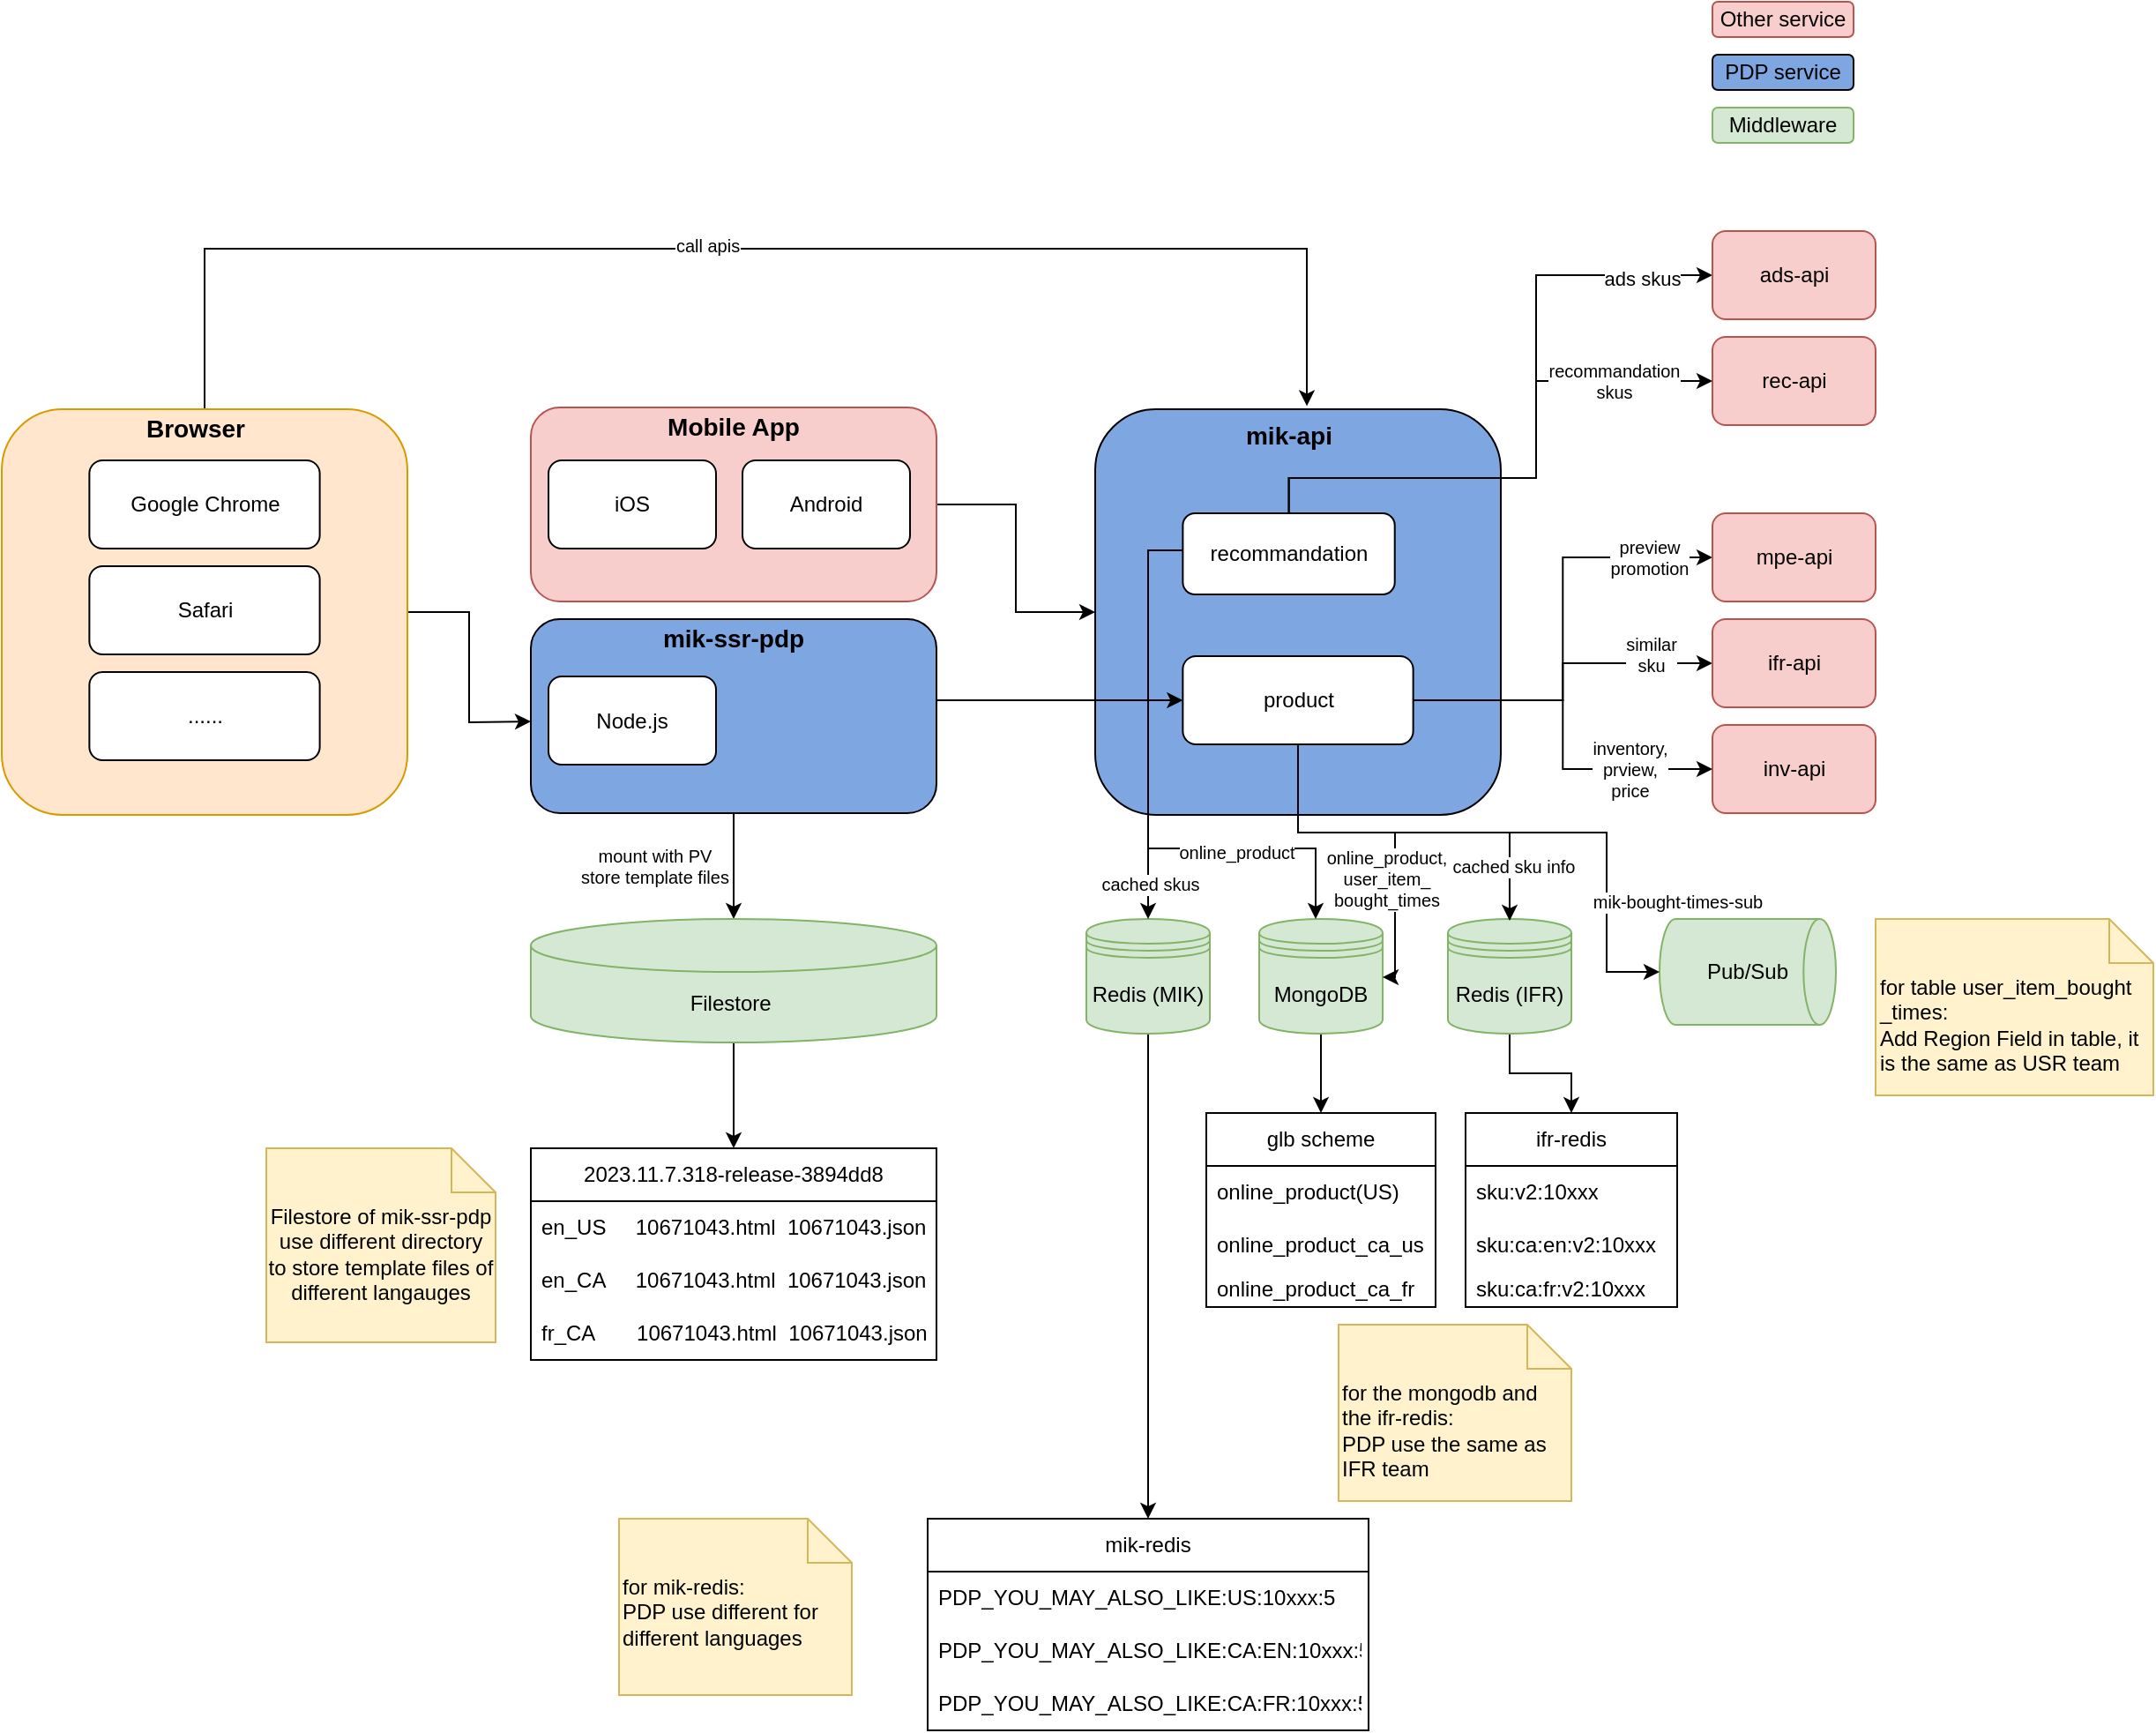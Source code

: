 <mxfile version="22.1.0" type="github">
  <diagram name="Page-1" id="QR13LYVDM_UBqeWPz9cc">
    <mxGraphModel dx="2125" dy="1916" grid="1" gridSize="10" guides="1" tooltips="1" connect="1" arrows="1" fold="1" page="1" pageScale="1" pageWidth="827" pageHeight="1169" math="0" shadow="0">
      <root>
        <mxCell id="0" />
        <mxCell id="1" parent="0" />
        <mxCell id="q5pfX6Huioxld37214II-1" value="&lt;h1 style=&quot;text-align: justify;&quot;&gt;&lt;br&gt;&lt;/h1&gt;" style="rounded=1;whiteSpace=wrap;html=1;shadow=0;glass=0;sketch=0;fillStyle=auto;fontSize=10;strokeWidth=1;fillColor=#7EA6E0;align=center;" vertex="1" parent="1">
          <mxGeometry x="510" y="11" width="230" height="230" as="geometry" />
        </mxCell>
        <mxCell id="q5pfX6Huioxld37214II-76" style="edgeStyle=orthogonalEdgeStyle;rounded=0;orthogonalLoop=1;jettySize=auto;html=1;entryX=0.5;entryY=0;entryDx=0;entryDy=0;" edge="1" parent="1" source="q5pfX6Huioxld37214II-2" target="q5pfX6Huioxld37214II-71">
          <mxGeometry relative="1" as="geometry" />
        </mxCell>
        <mxCell id="q5pfX6Huioxld37214II-2" value="&lt;font style=&quot;font-size: 12px;&quot;&gt;MongoDB&lt;/font&gt;" style="shape=datastore;whiteSpace=wrap;html=1;fillStyle=auto;fontSize=10;strokeWidth=1;fillColor=#d5e8d4;strokeColor=#82b366;" vertex="1" parent="1">
          <mxGeometry x="603" y="300" width="70" height="65" as="geometry" />
        </mxCell>
        <mxCell id="q5pfX6Huioxld37214II-3" value="&lt;b&gt;&lt;font style=&quot;font-size: 14px;&quot;&gt;mik-api&lt;/font&gt;&lt;/b&gt;" style="rounded=0;whiteSpace=wrap;html=1;shadow=0;glass=0;sketch=0;fillStyle=auto;fontSize=10;strokeWidth=1;fillColor=#7EA6E0;strokeColor=none;" vertex="1" parent="1">
          <mxGeometry x="580" y="12" width="80" height="28" as="geometry" />
        </mxCell>
        <mxCell id="q5pfX6Huioxld37214II-4" value="" style="edgeStyle=orthogonalEdgeStyle;rounded=0;orthogonalLoop=1;jettySize=auto;html=1;fontSize=12;" edge="1" parent="1" source="q5pfX6Huioxld37214II-7" target="q5pfX6Huioxld37214II-9">
          <mxGeometry relative="1" as="geometry" />
        </mxCell>
        <mxCell id="q5pfX6Huioxld37214II-5" value="mount with PV&lt;br style=&quot;font-size: 10px;&quot;&gt;store template files" style="edgeLabel;html=1;align=center;verticalAlign=middle;resizable=0;points=[];fontSize=10;" connectable="0" vertex="1" parent="q5pfX6Huioxld37214II-4">
          <mxGeometry x="-0.233" relative="1" as="geometry">
            <mxPoint x="-45" y="7" as="offset" />
          </mxGeometry>
        </mxCell>
        <mxCell id="q5pfX6Huioxld37214II-6" value="" style="edgeStyle=orthogonalEdgeStyle;rounded=0;orthogonalLoop=1;jettySize=auto;html=1;fontSize=10;entryX=0;entryY=0.5;entryDx=0;entryDy=0;" edge="1" parent="1" source="q5pfX6Huioxld37214II-7" target="q5pfX6Huioxld37214II-22">
          <mxGeometry relative="1" as="geometry">
            <Array as="points">
              <mxPoint x="530" y="176" />
              <mxPoint x="530" y="176" />
            </Array>
          </mxGeometry>
        </mxCell>
        <mxCell id="q5pfX6Huioxld37214II-7" value="&lt;h1 style=&quot;text-align: justify;&quot;&gt;&lt;br&gt;&lt;/h1&gt;" style="rounded=1;whiteSpace=wrap;html=1;shadow=0;glass=0;sketch=0;fillStyle=auto;fontSize=10;strokeWidth=1;fillColor=#7EA6E0;align=center;" vertex="1" parent="1">
          <mxGeometry x="190" y="130" width="230" height="110" as="geometry" />
        </mxCell>
        <mxCell id="q5pfX6Huioxld37214II-8" value="&lt;b style=&quot;&quot;&gt;&lt;font style=&quot;font-size: 14px;&quot;&gt;mik-ssr-pdp&lt;/font&gt;&lt;/b&gt;" style="rounded=0;whiteSpace=wrap;html=1;shadow=0;glass=0;sketch=0;fillStyle=auto;fontSize=10;strokeWidth=1;fillColor=#7EA6E0;strokeColor=none;" vertex="1" parent="1">
          <mxGeometry x="255" y="131" width="100" height="20" as="geometry" />
        </mxCell>
        <mxCell id="q5pfX6Huioxld37214II-68" value="" style="edgeStyle=orthogonalEdgeStyle;rounded=0;orthogonalLoop=1;jettySize=auto;html=1;entryX=0.5;entryY=0;entryDx=0;entryDy=0;" edge="1" parent="1" source="q5pfX6Huioxld37214II-9" target="q5pfX6Huioxld37214II-63">
          <mxGeometry relative="1" as="geometry" />
        </mxCell>
        <mxCell id="q5pfX6Huioxld37214II-9" value="Filestore&amp;nbsp;" style="shape=cylinder3;whiteSpace=wrap;html=1;boundedLbl=1;backgroundOutline=1;size=15;shadow=0;glass=0;sketch=0;fillStyle=auto;fontSize=12;strokeWidth=1;fillColor=#d5e8d4;strokeColor=#82b366;" vertex="1" parent="1">
          <mxGeometry x="190" y="300" width="230" height="70" as="geometry" />
        </mxCell>
        <mxCell id="q5pfX6Huioxld37214II-81" style="edgeStyle=orthogonalEdgeStyle;rounded=0;orthogonalLoop=1;jettySize=auto;html=1;entryX=0.5;entryY=0;entryDx=0;entryDy=0;" edge="1" parent="1" source="q5pfX6Huioxld37214II-10" target="q5pfX6Huioxld37214II-77">
          <mxGeometry relative="1" as="geometry" />
        </mxCell>
        <mxCell id="q5pfX6Huioxld37214II-10" value="&lt;font style=&quot;font-size: 12px;&quot;&gt;Redis (IFR)&lt;/font&gt;" style="shape=datastore;whiteSpace=wrap;html=1;fillStyle=auto;fontSize=10;strokeWidth=1;fillColor=#d5e8d4;strokeColor=#82b366;" vertex="1" parent="1">
          <mxGeometry x="710" y="300" width="70" height="65" as="geometry" />
        </mxCell>
        <mxCell id="q5pfX6Huioxld37214II-11" value="&lt;font style=&quot;font-size: 12px;&quot;&gt;Pub/Sub&lt;/font&gt;" style="strokeWidth=1;html=1;shape=mxgraph.flowchart.direct_data;whiteSpace=wrap;fillColor=#d5e8d4;strokeColor=#82b366;" vertex="1" parent="1">
          <mxGeometry x="830" y="300" width="100" height="60" as="geometry" />
        </mxCell>
        <mxCell id="q5pfX6Huioxld37214II-87" style="edgeStyle=orthogonalEdgeStyle;rounded=0;orthogonalLoop=1;jettySize=auto;html=1;entryX=0.5;entryY=0;entryDx=0;entryDy=0;" edge="1" parent="1" source="q5pfX6Huioxld37214II-12" target="q5pfX6Huioxld37214II-83">
          <mxGeometry relative="1" as="geometry" />
        </mxCell>
        <mxCell id="q5pfX6Huioxld37214II-12" value="&lt;font style=&quot;font-size: 12px;&quot;&gt;Redis (MIK)&lt;/font&gt;" style="shape=datastore;whiteSpace=wrap;html=1;fillStyle=auto;fontSize=10;strokeWidth=1;fillColor=#d5e8d4;strokeColor=#82b366;" vertex="1" parent="1">
          <mxGeometry x="505" y="300" width="70" height="65" as="geometry" />
        </mxCell>
        <mxCell id="q5pfX6Huioxld37214II-13" value="" style="edgeStyle=orthogonalEdgeStyle;rounded=0;orthogonalLoop=1;jettySize=auto;html=1;fontSize=10;" edge="1" parent="1" source="q5pfX6Huioxld37214II-22" target="q5pfX6Huioxld37214II-2">
          <mxGeometry relative="1" as="geometry">
            <Array as="points">
              <mxPoint x="625" y="251" />
              <mxPoint x="680" y="251" />
              <mxPoint x="680" y="333" />
            </Array>
          </mxGeometry>
        </mxCell>
        <mxCell id="q5pfX6Huioxld37214II-14" value="" style="edgeStyle=orthogonalEdgeStyle;rounded=0;orthogonalLoop=1;jettySize=auto;html=1;fontSize=10;" edge="1" parent="1">
          <mxGeometry relative="1" as="geometry">
            <mxPoint x="625" y="202" as="sourcePoint" />
            <mxPoint x="745" y="301" as="targetPoint" />
            <Array as="points">
              <mxPoint x="625" y="251" />
              <mxPoint x="745" y="251" />
            </Array>
          </mxGeometry>
        </mxCell>
        <mxCell id="q5pfX6Huioxld37214II-15" value="cached sku info" style="edgeLabel;html=1;align=center;verticalAlign=middle;resizable=0;points=[];fontSize=10;" connectable="0" vertex="1" parent="q5pfX6Huioxld37214II-14">
          <mxGeometry x="0.717" y="2" relative="1" as="geometry">
            <mxPoint as="offset" />
          </mxGeometry>
        </mxCell>
        <mxCell id="q5pfX6Huioxld37214II-16" style="edgeStyle=orthogonalEdgeStyle;orthogonalLoop=1;jettySize=auto;html=1;entryX=0;entryY=0.5;entryDx=0;entryDy=0;fontSize=10;rounded=0;" edge="1" parent="1" source="q5pfX6Huioxld37214II-22" target="q5pfX6Huioxld37214II-26">
          <mxGeometry relative="1" as="geometry" />
        </mxCell>
        <mxCell id="q5pfX6Huioxld37214II-17" value="preview&lt;br&gt;promotion" style="edgeLabel;html=1;align=center;verticalAlign=middle;resizable=0;points=[];fontSize=10;" connectable="0" vertex="1" parent="q5pfX6Huioxld37214II-16">
          <mxGeometry x="0.645" y="-8" relative="1" as="geometry">
            <mxPoint x="8" y="-8" as="offset" />
          </mxGeometry>
        </mxCell>
        <mxCell id="q5pfX6Huioxld37214II-18" style="edgeStyle=orthogonalEdgeStyle;orthogonalLoop=1;jettySize=auto;html=1;entryX=0;entryY=0.5;entryDx=0;entryDy=0;fontSize=10;rounded=0;" edge="1" parent="1" source="q5pfX6Huioxld37214II-22" target="q5pfX6Huioxld37214II-24">
          <mxGeometry relative="1" as="geometry" />
        </mxCell>
        <mxCell id="q5pfX6Huioxld37214II-19" value="similar&lt;br&gt;sku" style="edgeLabel;html=1;align=center;verticalAlign=middle;resizable=0;points=[];fontSize=10;" connectable="0" vertex="1" parent="q5pfX6Huioxld37214II-18">
          <mxGeometry x="0.554" y="-4" relative="1" as="geometry">
            <mxPoint x="7" y="-9" as="offset" />
          </mxGeometry>
        </mxCell>
        <mxCell id="q5pfX6Huioxld37214II-20" style="edgeStyle=orthogonalEdgeStyle;orthogonalLoop=1;jettySize=auto;html=1;fontSize=10;rounded=0;shadow=0;entryX=0;entryY=0.5;entryDx=0;entryDy=0;entryPerimeter=0;" edge="1" parent="1" target="q5pfX6Huioxld37214II-11">
          <mxGeometry relative="1" as="geometry">
            <mxPoint x="625" y="202" as="sourcePoint" />
            <mxPoint x="866" y="301" as="targetPoint" />
            <Array as="points">
              <mxPoint x="625" y="251" />
              <mxPoint x="800" y="251" />
              <mxPoint x="800" y="330" />
            </Array>
          </mxGeometry>
        </mxCell>
        <mxCell id="q5pfX6Huioxld37214II-21" value="mik-bought-times-sub" style="edgeLabel;html=1;align=center;verticalAlign=middle;resizable=0;points=[];fontSize=10;" connectable="0" vertex="1" parent="q5pfX6Huioxld37214II-20">
          <mxGeometry x="0.673" y="-2" relative="1" as="geometry">
            <mxPoint x="42" y="-16" as="offset" />
          </mxGeometry>
        </mxCell>
        <mxCell id="q5pfX6Huioxld37214II-22" value="product" style="rounded=1;whiteSpace=wrap;html=1;fillStyle=auto;fillColor=#FFFFFF;strokeWidth=1;aspect=fixed;" vertex="1" parent="1">
          <mxGeometry x="559.68" y="151" width="130.63" height="50" as="geometry" />
        </mxCell>
        <mxCell id="q5pfX6Huioxld37214II-23" value="inv-api" style="rounded=1;whiteSpace=wrap;html=1;fillStyle=auto;fillColor=#f8cecc;strokeWidth=1;strokeColor=#b85450;" vertex="1" parent="1">
          <mxGeometry x="860" y="190" width="92.5" height="50" as="geometry" />
        </mxCell>
        <mxCell id="q5pfX6Huioxld37214II-24" value="ifr-api" style="rounded=1;whiteSpace=wrap;html=1;fillStyle=auto;fillColor=#f8cecc;strokeWidth=1;strokeColor=#b85450;" vertex="1" parent="1">
          <mxGeometry x="860" y="130" width="92.5" height="50" as="geometry" />
        </mxCell>
        <mxCell id="q5pfX6Huioxld37214II-25" value="rec-api" style="rounded=1;whiteSpace=wrap;html=1;fillStyle=auto;fillColor=#f8cecc;strokeWidth=1;strokeColor=#b85450;" vertex="1" parent="1">
          <mxGeometry x="860" y="-30" width="92.5" height="50" as="geometry" />
        </mxCell>
        <mxCell id="q5pfX6Huioxld37214II-26" value="mpe-api" style="rounded=1;whiteSpace=wrap;html=1;fillStyle=auto;fillColor=#f8cecc;strokeWidth=1;strokeColor=#b85450;" vertex="1" parent="1">
          <mxGeometry x="860" y="70" width="92.5" height="50" as="geometry" />
        </mxCell>
        <mxCell id="q5pfX6Huioxld37214II-27" value="" style="edgeStyle=orthogonalEdgeStyle;rounded=0;orthogonalLoop=1;jettySize=auto;html=1;fontSize=10;" edge="1" parent="1" source="q5pfX6Huioxld37214II-28" target="q5pfX6Huioxld37214II-1">
          <mxGeometry relative="1" as="geometry" />
        </mxCell>
        <mxCell id="q5pfX6Huioxld37214II-28" value="&lt;h1 style=&quot;text-align: justify;&quot;&gt;&lt;br&gt;&lt;/h1&gt;" style="rounded=1;whiteSpace=wrap;html=1;shadow=0;glass=0;sketch=0;fillStyle=auto;fontSize=10;strokeWidth=1;fillColor=#f8cecc;align=center;strokeColor=#b85450;" vertex="1" parent="1">
          <mxGeometry x="190" y="10" width="230" height="110" as="geometry" />
        </mxCell>
        <mxCell id="q5pfX6Huioxld37214II-29" value="&lt;span style=&quot;font-size: 14px;&quot;&gt;&lt;b&gt;Mobile App&lt;/b&gt;&lt;/span&gt;" style="rounded=0;whiteSpace=wrap;html=1;shadow=0;glass=0;sketch=0;fillStyle=auto;fontSize=10;strokeWidth=1;fillColor=#f8cecc;strokeColor=none;" vertex="1" parent="1">
          <mxGeometry x="255" y="11" width="100" height="20" as="geometry" />
        </mxCell>
        <mxCell id="q5pfX6Huioxld37214II-30" value="iOS" style="rounded=1;whiteSpace=wrap;html=1;fillStyle=auto;fillColor=#FFFFFF;strokeWidth=1;" vertex="1" parent="1">
          <mxGeometry x="200" y="40" width="95" height="50" as="geometry" />
        </mxCell>
        <mxCell id="q5pfX6Huioxld37214II-31" value="Android" style="rounded=1;whiteSpace=wrap;html=1;fillStyle=auto;fillColor=#FFFFFF;strokeWidth=1;" vertex="1" parent="1">
          <mxGeometry x="310" y="40" width="95" height="50" as="geometry" />
        </mxCell>
        <mxCell id="q5pfX6Huioxld37214II-32" value="Node.js" style="rounded=1;whiteSpace=wrap;html=1;fillStyle=auto;fillColor=#FFFFFF;strokeWidth=1;" vertex="1" parent="1">
          <mxGeometry x="200" y="162.5" width="95" height="50" as="geometry" />
        </mxCell>
        <mxCell id="q5pfX6Huioxld37214II-33" style="edgeStyle=orthogonalEdgeStyle;rounded=0;orthogonalLoop=1;jettySize=auto;html=1;fontSize=10;" edge="1" parent="1" source="q5pfX6Huioxld37214II-41" target="q5pfX6Huioxld37214II-2">
          <mxGeometry relative="1" as="geometry">
            <Array as="points">
              <mxPoint x="540" y="91" />
              <mxPoint x="540" y="260" />
              <mxPoint x="635" y="260" />
            </Array>
          </mxGeometry>
        </mxCell>
        <mxCell id="q5pfX6Huioxld37214II-34" value="online_product" style="edgeLabel;html=1;align=center;verticalAlign=middle;resizable=0;points=[];fontSize=10;" connectable="0" vertex="1" parent="q5pfX6Huioxld37214II-33">
          <mxGeometry x="0.846" y="1" relative="1" as="geometry">
            <mxPoint x="-46" y="-14" as="offset" />
          </mxGeometry>
        </mxCell>
        <mxCell id="q5pfX6Huioxld37214II-35" value="" style="edgeStyle=orthogonalEdgeStyle;rounded=0;orthogonalLoop=1;jettySize=auto;html=1;fontSize=10;entryX=0.5;entryY=0;entryDx=0;entryDy=0;" edge="1" parent="1" source="q5pfX6Huioxld37214II-41" target="q5pfX6Huioxld37214II-12">
          <mxGeometry relative="1" as="geometry">
            <Array as="points">
              <mxPoint x="540" y="91" />
              <mxPoint x="540" y="300" />
            </Array>
          </mxGeometry>
        </mxCell>
        <mxCell id="q5pfX6Huioxld37214II-36" value="cached skus" style="edgeLabel;html=1;align=center;verticalAlign=middle;resizable=0;points=[];fontSize=10;" connectable="0" vertex="1" parent="q5pfX6Huioxld37214II-35">
          <mxGeometry x="0.825" y="1" relative="1" as="geometry">
            <mxPoint as="offset" />
          </mxGeometry>
        </mxCell>
        <mxCell id="q5pfX6Huioxld37214II-37" style="edgeStyle=orthogonalEdgeStyle;orthogonalLoop=1;jettySize=auto;html=1;entryX=0;entryY=0.5;entryDx=0;entryDy=0;fontSize=10;rounded=0;" edge="1" parent="1" source="q5pfX6Huioxld37214II-41" target="q5pfX6Huioxld37214II-25">
          <mxGeometry relative="1" as="geometry">
            <Array as="points">
              <mxPoint x="620" y="50" />
              <mxPoint x="760" y="50" />
              <mxPoint x="760" y="-5" />
            </Array>
          </mxGeometry>
        </mxCell>
        <mxCell id="q5pfX6Huioxld37214II-38" value="recommandation&lt;br&gt;skus" style="edgeLabel;html=1;align=center;verticalAlign=middle;resizable=0;points=[];fontSize=10;" connectable="0" vertex="1" parent="q5pfX6Huioxld37214II-37">
          <mxGeometry x="0.578" y="-4" relative="1" as="geometry">
            <mxPoint x="10" y="-4" as="offset" />
          </mxGeometry>
        </mxCell>
        <mxCell id="q5pfX6Huioxld37214II-39" style="edgeStyle=orthogonalEdgeStyle;rounded=0;orthogonalLoop=1;jettySize=auto;html=1;entryX=0;entryY=0.5;entryDx=0;entryDy=0;" edge="1" parent="1" source="q5pfX6Huioxld37214II-41" target="q5pfX6Huioxld37214II-56">
          <mxGeometry relative="1" as="geometry">
            <Array as="points">
              <mxPoint x="620" y="50" />
              <mxPoint x="760" y="50" />
              <mxPoint x="760" y="-65" />
            </Array>
          </mxGeometry>
        </mxCell>
        <mxCell id="q5pfX6Huioxld37214II-40" value="ads skus" style="edgeLabel;html=1;align=center;verticalAlign=middle;resizable=0;points=[];" connectable="0" vertex="1" parent="q5pfX6Huioxld37214II-39">
          <mxGeometry x="0.787" y="-1" relative="1" as="geometry">
            <mxPoint y="1" as="offset" />
          </mxGeometry>
        </mxCell>
        <mxCell id="q5pfX6Huioxld37214II-41" value="recommandation" style="rounded=1;whiteSpace=wrap;html=1;fillStyle=auto;fillColor=#FFFFFF;strokeWidth=1;aspect=fixed;" vertex="1" parent="1">
          <mxGeometry x="559.69" y="70" width="120.18" height="46" as="geometry" />
        </mxCell>
        <mxCell id="q5pfX6Huioxld37214II-42" value="" style="edgeStyle=orthogonalEdgeStyle;rounded=0;orthogonalLoop=1;jettySize=auto;html=1;fontSize=10;entryX=0.625;entryY=-0.1;entryDx=0;entryDy=0;entryPerimeter=0;" edge="1" parent="1" source="q5pfX6Huioxld37214II-45" target="q5pfX6Huioxld37214II-3">
          <mxGeometry relative="1" as="geometry">
            <mxPoint x="660" y="-40" as="targetPoint" />
            <Array as="points">
              <mxPoint x="5" y="-80" />
              <mxPoint x="630" y="-80" />
            </Array>
          </mxGeometry>
        </mxCell>
        <mxCell id="q5pfX6Huioxld37214II-43" value="call apis" style="edgeLabel;html=1;align=center;verticalAlign=middle;resizable=0;points=[];fontSize=10;" connectable="0" vertex="1" parent="q5pfX6Huioxld37214II-42">
          <mxGeometry x="-0.066" y="2" relative="1" as="geometry">
            <mxPoint as="offset" />
          </mxGeometry>
        </mxCell>
        <mxCell id="q5pfX6Huioxld37214II-44" value="" style="edgeStyle=orthogonalEdgeStyle;rounded=0;orthogonalLoop=1;jettySize=auto;html=1;fontSize=10;" edge="1" parent="1" source="q5pfX6Huioxld37214II-45">
          <mxGeometry relative="1" as="geometry">
            <mxPoint x="190" y="188" as="targetPoint" />
          </mxGeometry>
        </mxCell>
        <mxCell id="q5pfX6Huioxld37214II-45" value="&lt;h1 style=&quot;text-align: justify;&quot;&gt;&lt;br&gt;&lt;/h1&gt;" style="rounded=1;whiteSpace=wrap;html=1;shadow=0;glass=0;sketch=0;fillStyle=auto;fontSize=10;strokeWidth=1;fillColor=#ffe6cc;align=center;strokeColor=#d79b00;" vertex="1" parent="1">
          <mxGeometry x="-110" y="11" width="230" height="230" as="geometry" />
        </mxCell>
        <mxCell id="q5pfX6Huioxld37214II-46" value="&lt;span style=&quot;font-size: 14px;&quot;&gt;&lt;b&gt;Browser&lt;/b&gt;&lt;/span&gt;" style="rounded=0;whiteSpace=wrap;html=1;shadow=0;glass=0;sketch=0;fillStyle=auto;fontSize=10;strokeWidth=1;fillColor=#ffe6cc;strokeColor=none;" vertex="1" parent="1">
          <mxGeometry x="-40" y="12" width="80" height="20" as="geometry" />
        </mxCell>
        <mxCell id="q5pfX6Huioxld37214II-47" value="Safari" style="rounded=1;whiteSpace=wrap;html=1;fillStyle=auto;fillColor=#FFFFFF;strokeWidth=1;aspect=fixed;" vertex="1" parent="1">
          <mxGeometry x="-60.32" y="100" width="130.63" height="50" as="geometry" />
        </mxCell>
        <mxCell id="q5pfX6Huioxld37214II-48" value="Google Chrome" style="rounded=1;whiteSpace=wrap;html=1;fillStyle=auto;fillColor=#FFFFFF;strokeWidth=1;aspect=fixed;" vertex="1" parent="1">
          <mxGeometry x="-60.32" y="40" width="130.63" height="50" as="geometry" />
        </mxCell>
        <mxCell id="q5pfX6Huioxld37214II-49" value="......" style="rounded=1;whiteSpace=wrap;html=1;fillStyle=auto;fillColor=#FFFFFF;strokeWidth=1;aspect=fixed;" vertex="1" parent="1">
          <mxGeometry x="-60.32" y="160" width="130.63" height="50" as="geometry" />
        </mxCell>
        <mxCell id="q5pfX6Huioxld37214II-50" style="edgeStyle=orthogonalEdgeStyle;orthogonalLoop=1;jettySize=auto;html=1;entryX=0;entryY=0.5;entryDx=0;entryDy=0;fontSize=10;rounded=0;" edge="1" parent="1" source="q5pfX6Huioxld37214II-22" target="q5pfX6Huioxld37214II-23">
          <mxGeometry relative="1" as="geometry" />
        </mxCell>
        <mxCell id="q5pfX6Huioxld37214II-51" value="inventory,&lt;br&gt;prview,&lt;br&gt;price" style="edgeLabel;html=1;align=center;verticalAlign=middle;resizable=0;points=[];fontSize=10;" connectable="0" vertex="1" parent="q5pfX6Huioxld37214II-50">
          <mxGeometry x="0.549" y="4" relative="1" as="geometry">
            <mxPoint y="4" as="offset" />
          </mxGeometry>
        </mxCell>
        <mxCell id="q5pfX6Huioxld37214II-52" value="online_product,&lt;br&gt;user_item_&lt;br&gt;bought_times" style="edgeLabel;html=1;align=center;verticalAlign=middle;resizable=0;points=[];fontSize=10;" connectable="0" vertex="1" parent="1">
          <mxGeometry x="638" y="266.0" as="geometry">
            <mxPoint x="37" y="11" as="offset" />
          </mxGeometry>
        </mxCell>
        <mxCell id="q5pfX6Huioxld37214II-53" value="Other service" style="rounded=1;whiteSpace=wrap;html=1;fillStyle=auto;fillColor=#f8cecc;strokeWidth=1;strokeColor=#b85450;" vertex="1" parent="1">
          <mxGeometry x="860" y="-220" width="80" height="20" as="geometry" />
        </mxCell>
        <mxCell id="q5pfX6Huioxld37214II-54" value="PDP service" style="rounded=1;whiteSpace=wrap;html=1;fillStyle=auto;fillColor=#7EA6E0;strokeWidth=1;strokeColor=#000000;" vertex="1" parent="1">
          <mxGeometry x="860" y="-190" width="80" height="20" as="geometry" />
        </mxCell>
        <mxCell id="q5pfX6Huioxld37214II-55" value="Middleware" style="rounded=1;whiteSpace=wrap;html=1;fillStyle=auto;fillColor=#d5e8d4;strokeWidth=1;strokeColor=#82b366;" vertex="1" parent="1">
          <mxGeometry x="860" y="-160" width="80" height="20" as="geometry" />
        </mxCell>
        <mxCell id="q5pfX6Huioxld37214II-56" value="ads-api" style="rounded=1;whiteSpace=wrap;html=1;fillStyle=auto;fillColor=#f8cecc;strokeWidth=1;strokeColor=#b85450;" vertex="1" parent="1">
          <mxGeometry x="860" y="-90" width="92.5" height="50" as="geometry" />
        </mxCell>
        <mxCell id="q5pfX6Huioxld37214II-63" value="2023.11.7.318-release-3894dd8" style="swimlane;fontStyle=0;childLayout=stackLayout;horizontal=1;startSize=30;horizontalStack=0;resizeParent=1;resizeParentMax=0;resizeLast=0;collapsible=1;marginBottom=0;whiteSpace=wrap;html=1;" vertex="1" parent="1">
          <mxGeometry x="190" y="430" width="230" height="120" as="geometry" />
        </mxCell>
        <mxCell id="q5pfX6Huioxld37214II-64" value="en_US&amp;nbsp;&lt;span style=&quot;&quot;&gt;&lt;span style=&quot;&quot;&gt;&amp;nbsp;&amp;nbsp;&amp;nbsp;&amp;nbsp;&lt;/span&gt;&lt;/span&gt;10671043.html&lt;span style=&quot;&quot;&gt;&lt;span style=&quot;white-space: pre;&quot;&gt;&amp;nbsp;&amp;nbsp;&lt;/span&gt;&lt;/span&gt;10671043.json" style="text;strokeColor=none;fillColor=none;align=left;verticalAlign=middle;spacingLeft=4;spacingRight=4;overflow=hidden;points=[[0,0.5],[1,0.5]];portConstraint=eastwest;rotatable=0;whiteSpace=wrap;html=1;" vertex="1" parent="q5pfX6Huioxld37214II-63">
          <mxGeometry y="30" width="230" height="30" as="geometry" />
        </mxCell>
        <mxCell id="q5pfX6Huioxld37214II-65" value="en_CA&lt;span style=&quot;&quot;&gt;&lt;span style=&quot;white-space: pre;&quot;&gt;&amp;nbsp;&amp;nbsp;&amp;nbsp;&amp;nbsp; &lt;/span&gt;&lt;/span&gt;10671043.html&amp;nbsp; 10671043.json" style="text;strokeColor=none;fillColor=none;align=left;verticalAlign=middle;spacingLeft=4;spacingRight=4;overflow=hidden;points=[[0,0.5],[1,0.5]];portConstraint=eastwest;rotatable=0;whiteSpace=wrap;html=1;" vertex="1" parent="q5pfX6Huioxld37214II-63">
          <mxGeometry y="60" width="230" height="30" as="geometry" />
        </mxCell>
        <mxCell id="q5pfX6Huioxld37214II-66" value="fr_CA&lt;span style=&quot;&quot;&gt;&lt;span style=&quot;white-space: pre;&quot;&gt;&amp;nbsp;&amp;nbsp;&amp;nbsp;&amp;nbsp;   &lt;/span&gt;&lt;/span&gt;10671043.html&amp;nbsp;&amp;nbsp;&lt;span style=&quot;border-color: var(--border-color);&quot;&gt;&lt;/span&gt;10671043.json" style="text;strokeColor=none;fillColor=none;align=left;verticalAlign=middle;spacingLeft=4;spacingRight=4;overflow=hidden;points=[[0,0.5],[1,0.5]];portConstraint=eastwest;rotatable=0;whiteSpace=wrap;html=1;" vertex="1" parent="q5pfX6Huioxld37214II-63">
          <mxGeometry y="90" width="230" height="30" as="geometry" />
        </mxCell>
        <mxCell id="q5pfX6Huioxld37214II-70" value="Filestore of mik-ssr-pdp&lt;br&gt;use different directory to store template files of different langauges" style="shape=note2;boundedLbl=1;whiteSpace=wrap;html=1;size=25;verticalAlign=top;align=center;fillColor=#fff2cc;strokeColor=#d6b656;" vertex="1" parent="1">
          <mxGeometry x="40" y="430" width="130" height="110" as="geometry" />
        </mxCell>
        <mxCell id="q5pfX6Huioxld37214II-71" value="glb scheme" style="swimlane;fontStyle=0;childLayout=stackLayout;horizontal=1;startSize=30;horizontalStack=0;resizeParent=1;resizeParentMax=0;resizeLast=0;collapsible=1;marginBottom=0;whiteSpace=wrap;html=1;" vertex="1" parent="1">
          <mxGeometry x="573" y="410" width="130" height="110" as="geometry" />
        </mxCell>
        <mxCell id="q5pfX6Huioxld37214II-72" value="online_product(US)" style="text;strokeColor=none;fillColor=none;align=left;verticalAlign=middle;spacingLeft=4;spacingRight=4;overflow=hidden;points=[[0,0.5],[1,0.5]];portConstraint=eastwest;rotatable=0;whiteSpace=wrap;html=1;" vertex="1" parent="q5pfX6Huioxld37214II-71">
          <mxGeometry y="30" width="130" height="30" as="geometry" />
        </mxCell>
        <mxCell id="q5pfX6Huioxld37214II-73" value="online_product_ca_us" style="text;strokeColor=none;fillColor=none;align=left;verticalAlign=middle;spacingLeft=4;spacingRight=4;overflow=hidden;points=[[0,0.5],[1,0.5]];portConstraint=eastwest;rotatable=0;whiteSpace=wrap;html=1;" vertex="1" parent="q5pfX6Huioxld37214II-71">
          <mxGeometry y="60" width="130" height="30" as="geometry" />
        </mxCell>
        <mxCell id="q5pfX6Huioxld37214II-74" value="online_product_ca_fr" style="text;strokeColor=none;fillColor=none;align=left;verticalAlign=middle;spacingLeft=4;spacingRight=4;overflow=hidden;points=[[0,0.5],[1,0.5]];portConstraint=eastwest;rotatable=0;whiteSpace=wrap;html=1;" vertex="1" parent="q5pfX6Huioxld37214II-71">
          <mxGeometry y="90" width="130" height="20" as="geometry" />
        </mxCell>
        <mxCell id="q5pfX6Huioxld37214II-77" value="ifr-redis" style="swimlane;fontStyle=0;childLayout=stackLayout;horizontal=1;startSize=30;horizontalStack=0;resizeParent=1;resizeParentMax=0;resizeLast=0;collapsible=1;marginBottom=0;whiteSpace=wrap;html=1;" vertex="1" parent="1">
          <mxGeometry x="720" y="410" width="120" height="110" as="geometry" />
        </mxCell>
        <mxCell id="q5pfX6Huioxld37214II-78" value="sku:v2:10xxx" style="text;strokeColor=none;fillColor=none;align=left;verticalAlign=middle;spacingLeft=4;spacingRight=4;overflow=hidden;points=[[0,0.5],[1,0.5]];portConstraint=eastwest;rotatable=0;whiteSpace=wrap;html=1;" vertex="1" parent="q5pfX6Huioxld37214II-77">
          <mxGeometry y="30" width="120" height="30" as="geometry" />
        </mxCell>
        <mxCell id="q5pfX6Huioxld37214II-79" value="sku:ca:en:v2:10xxx" style="text;strokeColor=none;fillColor=none;align=left;verticalAlign=middle;spacingLeft=4;spacingRight=4;overflow=hidden;points=[[0,0.5],[1,0.5]];portConstraint=eastwest;rotatable=0;whiteSpace=wrap;html=1;" vertex="1" parent="q5pfX6Huioxld37214II-77">
          <mxGeometry y="60" width="120" height="30" as="geometry" />
        </mxCell>
        <mxCell id="q5pfX6Huioxld37214II-80" value="sku:ca:fr:v2:10xxx" style="text;strokeColor=none;fillColor=none;align=left;verticalAlign=middle;spacingLeft=4;spacingRight=4;overflow=hidden;points=[[0,0.5],[1,0.5]];portConstraint=eastwest;rotatable=0;whiteSpace=wrap;html=1;" vertex="1" parent="q5pfX6Huioxld37214II-77">
          <mxGeometry y="90" width="120" height="20" as="geometry" />
        </mxCell>
        <mxCell id="q5pfX6Huioxld37214II-82" value="&lt;div&gt;for the mongodb and the ifr-redis:&amp;nbsp;&lt;/div&gt;&lt;div&gt;PDP use the same as IFR team&lt;/div&gt;" style="shape=note2;boundedLbl=1;whiteSpace=wrap;html=1;size=25;verticalAlign=top;align=left;fillColor=#fff2cc;strokeColor=#d6b656;" vertex="1" parent="1">
          <mxGeometry x="648" y="530" width="132" height="100" as="geometry" />
        </mxCell>
        <mxCell id="q5pfX6Huioxld37214II-83" value="mik-redis" style="swimlane;fontStyle=0;childLayout=stackLayout;horizontal=1;startSize=30;horizontalStack=0;resizeParent=1;resizeParentMax=0;resizeLast=0;collapsible=1;marginBottom=0;whiteSpace=wrap;html=1;" vertex="1" parent="1">
          <mxGeometry x="415" y="640" width="250" height="120" as="geometry" />
        </mxCell>
        <mxCell id="q5pfX6Huioxld37214II-84" value="PDP_YOU_MAY_ALSO_LIKE:US:10xxx:5" style="text;strokeColor=none;fillColor=none;align=left;verticalAlign=middle;spacingLeft=4;spacingRight=4;overflow=hidden;points=[[0,0.5],[1,0.5]];portConstraint=eastwest;rotatable=0;whiteSpace=wrap;html=1;" vertex="1" parent="q5pfX6Huioxld37214II-83">
          <mxGeometry y="30" width="250" height="30" as="geometry" />
        </mxCell>
        <mxCell id="q5pfX6Huioxld37214II-85" value="PDP_YOU_MAY_ALSO_LIKE:CA:EN:10xxx:5" style="text;strokeColor=none;fillColor=none;align=left;verticalAlign=middle;spacingLeft=4;spacingRight=4;overflow=hidden;points=[[0,0.5],[1,0.5]];portConstraint=eastwest;rotatable=0;whiteSpace=wrap;html=1;" vertex="1" parent="q5pfX6Huioxld37214II-83">
          <mxGeometry y="60" width="250" height="30" as="geometry" />
        </mxCell>
        <mxCell id="q5pfX6Huioxld37214II-86" value="PDP_YOU_MAY_ALSO_LIKE:CA:FR:10xxx:5" style="text;strokeColor=none;fillColor=none;align=left;verticalAlign=middle;spacingLeft=4;spacingRight=4;overflow=hidden;points=[[0,0.5],[1,0.5]];portConstraint=eastwest;rotatable=0;whiteSpace=wrap;html=1;" vertex="1" parent="q5pfX6Huioxld37214II-83">
          <mxGeometry y="90" width="250" height="30" as="geometry" />
        </mxCell>
        <mxCell id="q5pfX6Huioxld37214II-89" value="&lt;div&gt;for mik-redis:&amp;nbsp;&lt;/div&gt;&lt;div&gt;PDP use different for different languages&lt;/div&gt;" style="shape=note2;boundedLbl=1;whiteSpace=wrap;html=1;size=25;verticalAlign=top;align=left;fillColor=#fff2cc;strokeColor=#d6b656;" vertex="1" parent="1">
          <mxGeometry x="240" y="640" width="132" height="100" as="geometry" />
        </mxCell>
        <mxCell id="q5pfX6Huioxld37214II-94" value="&lt;div&gt;for table user_item_bought&lt;br&gt;_times:&amp;nbsp;&lt;/div&gt;&lt;div&gt;Add Region Field in table, it is the same as USR team&lt;/div&gt;" style="shape=note2;boundedLbl=1;whiteSpace=wrap;html=1;size=25;verticalAlign=top;align=left;fillColor=#fff2cc;strokeColor=#d6b656;" vertex="1" parent="1">
          <mxGeometry x="952.5" y="300" width="157.5" height="100" as="geometry" />
        </mxCell>
      </root>
    </mxGraphModel>
  </diagram>
</mxfile>
